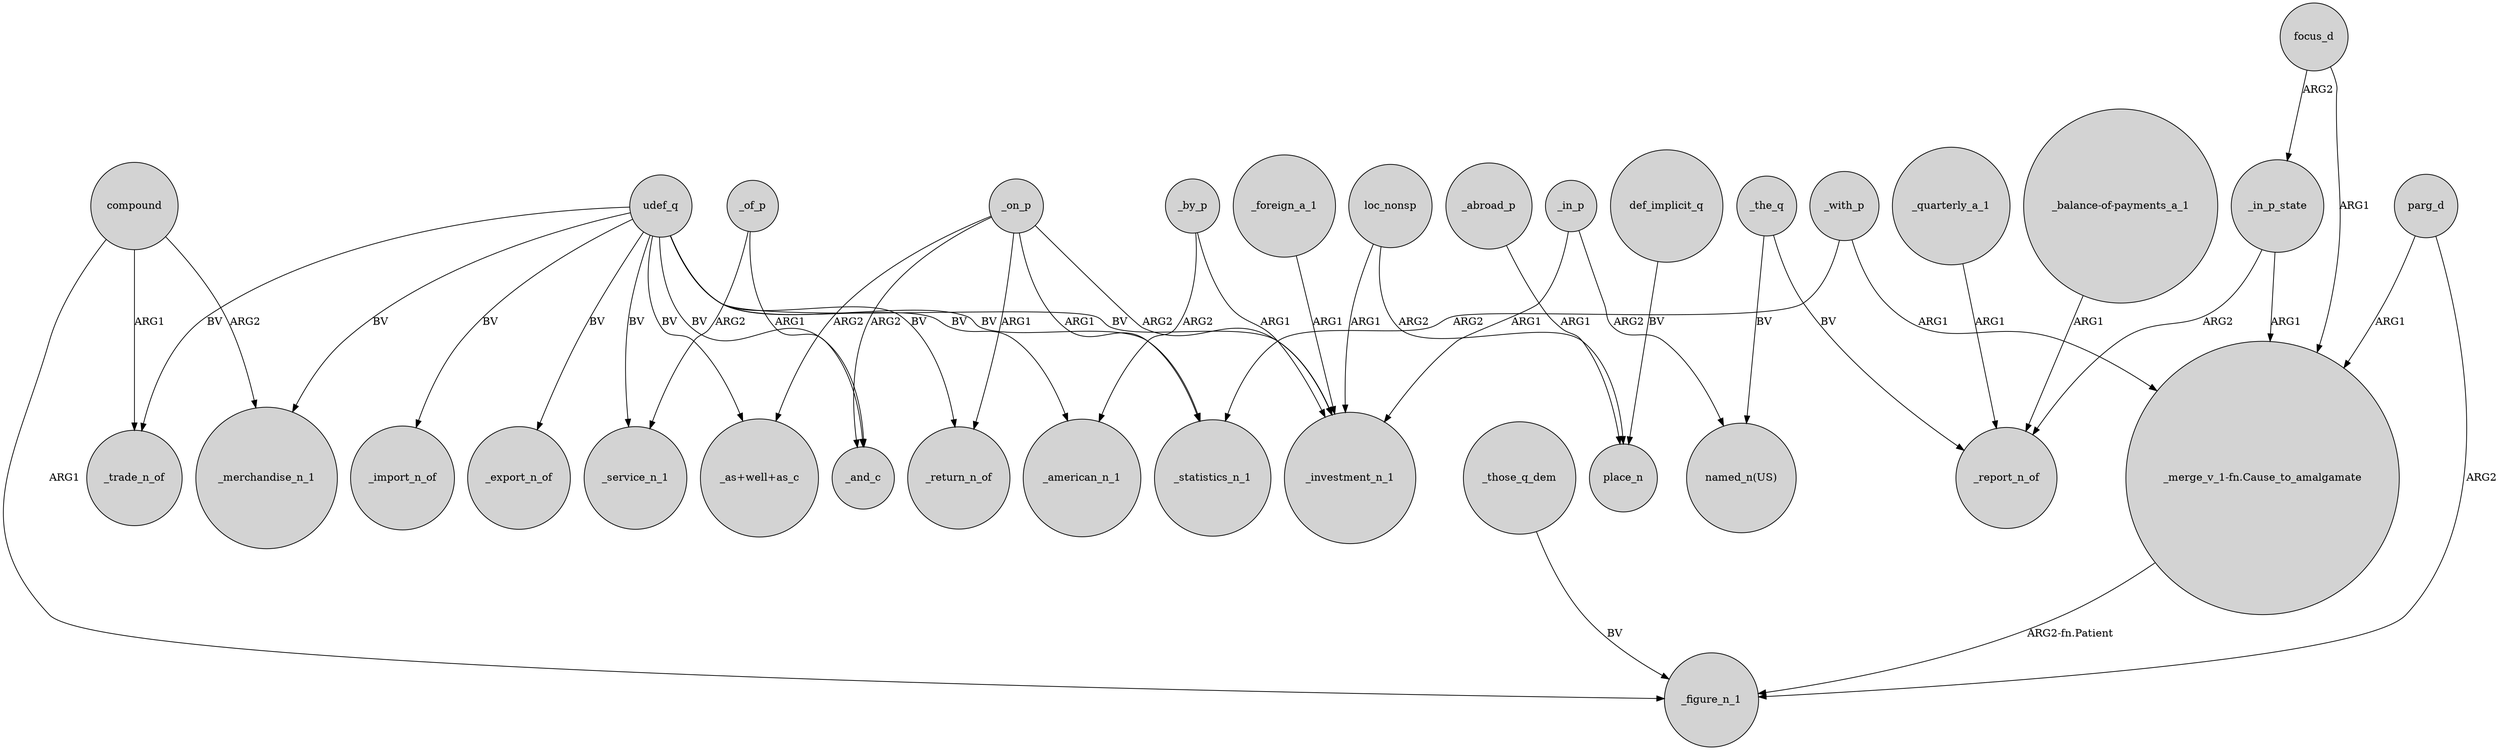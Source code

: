 digraph {
	node [shape=circle style=filled]
	udef_q -> _trade_n_of [label=BV]
	udef_q -> "_as+well+as_c" [label=BV]
	_those_q_dem -> _figure_n_1 [label=BV]
	_in_p_state -> "_merge_v_1-fn.Cause_to_amalgamate" [label=ARG1]
	focus_d -> "_merge_v_1-fn.Cause_to_amalgamate" [label=ARG1]
	_on_p -> _investment_n_1 [label=ARG2]
	udef_q -> _return_n_of [label=BV]
	compound -> _trade_n_of [label=ARG1]
	_by_p -> _american_n_1 [label=ARG2]
	udef_q -> _merchandise_n_1 [label=BV]
	focus_d -> _in_p_state [label=ARG2]
	_with_p -> _statistics_n_1 [label=ARG2]
	udef_q -> _statistics_n_1 [label=BV]
	def_implicit_q -> place_n [label=BV]
	"_merge_v_1-fn.Cause_to_amalgamate" -> _figure_n_1 [label="ARG2-fn.Patient"]
	_in_p -> "named_n(US)" [label=ARG2]
	_the_q -> "named_n(US)" [label=BV]
	parg_d -> "_merge_v_1-fn.Cause_to_amalgamate" [label=ARG1]
	_on_p -> _statistics_n_1 [label=ARG1]
	_with_p -> "_merge_v_1-fn.Cause_to_amalgamate" [label=ARG1]
	udef_q -> _service_n_1 [label=BV]
	_in_p_state -> _report_n_of [label=ARG2]
	_quarterly_a_1 -> _report_n_of [label=ARG1]
	_on_p -> _return_n_of [label=ARG1]
	"_balance-of-payments_a_1" -> _report_n_of [label=ARG1]
	_the_q -> _report_n_of [label=BV]
	_of_p -> _and_c [label=ARG1]
	udef_q -> _american_n_1 [label=BV]
	udef_q -> _export_n_of [label=BV]
	udef_q -> _import_n_of [label=BV]
	_foreign_a_1 -> _investment_n_1 [label=ARG1]
	_on_p -> _and_c [label=ARG2]
	udef_q -> _investment_n_1 [label=BV]
	loc_nonsp -> place_n [label=ARG2]
	compound -> _merchandise_n_1 [label=ARG2]
	_by_p -> _investment_n_1 [label=ARG1]
	_on_p -> "_as+well+as_c" [label=ARG2]
	udef_q -> _and_c [label=BV]
	_abroad_p -> place_n [label=ARG1]
	_in_p -> _investment_n_1 [label=ARG1]
	parg_d -> _figure_n_1 [label=ARG2]
	loc_nonsp -> _investment_n_1 [label=ARG1]
	_of_p -> _service_n_1 [label=ARG2]
	compound -> _figure_n_1 [label=ARG1]
}
